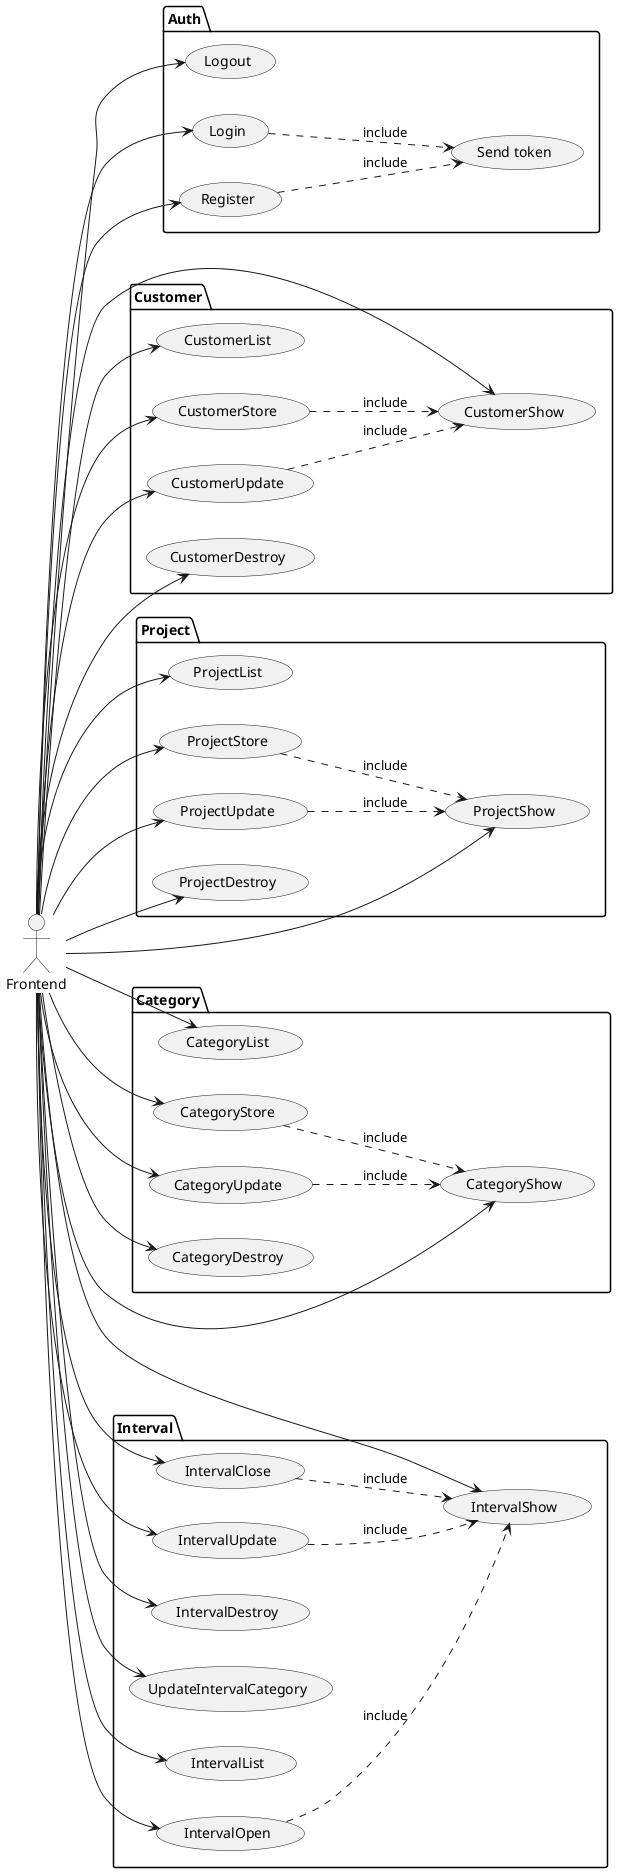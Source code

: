 @startuml
left to right direction
actor Frontend

package Auth {
  usecase "Login" as Login
  usecase "Register" as Register
  usecase "Logout" as Logout
  usecase "Send token" as Token
  
  Frontend --> Login
  Frontend --> Register 
  Frontend --> Logout
  
  Register ..> Token: include
  Login ..> Token: include
}

package "Customer" {
  usecase "CustomerList" 
  usecase "CustomerShow" 
  usecase "CustomerStore" 
  usecase "CustomerUpdate" 
  usecase "CustomerDestroy" 
  
  Frontend --> CustomerList
  Frontend --> CustomerShow 
  Frontend --> CustomerStore
  Frontend --> CustomerUpdate
  Frontend --> CustomerDestroy
  
  CustomerStore ..> CustomerShow: include
  CustomerUpdate ..> CustomerShow: include
}

package "Project" {
  usecase "ProjectList"
  usecase "ProjectShow"
  usecase "ProjectStore"
  usecase "ProjectUpdate"
  usecase "ProjectDestroy"
  
  Frontend --> ProjectList
  Frontend --> ProjectShow 
  Frontend --> ProjectStore
  Frontend --> ProjectUpdate
  Frontend --> ProjectDestroy
  
  ProjectStore ..> ProjectShow: include
  ProjectUpdate ..> ProjectShow: include
}
  
package "Category" {
  usecase "CategoryList" 
  usecase "CategoryShow" 
  usecase "CategoryStore"
  usecase "CategoryUpdate"
  usecase "CategoryDestroy"
  
  Frontend --> CategoryList
  Frontend --> CategoryShow 
  Frontend --> CategoryStore
  Frontend --> CategoryUpdate
  Frontend --> CategoryDestroy
  
  CategoryStore ..> CategoryShow: include
  CategoryUpdate ..> CategoryShow: include
}

package "Interval" {
  usecase "IntervalList"
  usecase "IntervalShow" 
  usecase "IntervalOpen" 
  usecase "IntervalClose"
  usecase "IntervalUpdate" 
  usecase "IntervalDestroy" 
  usecase "UpdateIntervalCategory"
  
  Frontend --> IntervalList
  Frontend --> IntervalShow 
  Frontend --> IntervalOpen
  Frontend --> IntervalClose
  Frontend --> IntervalUpdate
  Frontend --> IntervalDestroy
  Frontend --> UpdateIntervalCategory
  
  IntervalOpen ..> IntervalShow: include
  IntervalClose ..> IntervalShow: include
  IntervalUpdate ..> IntervalShow: include
}

@enduml
